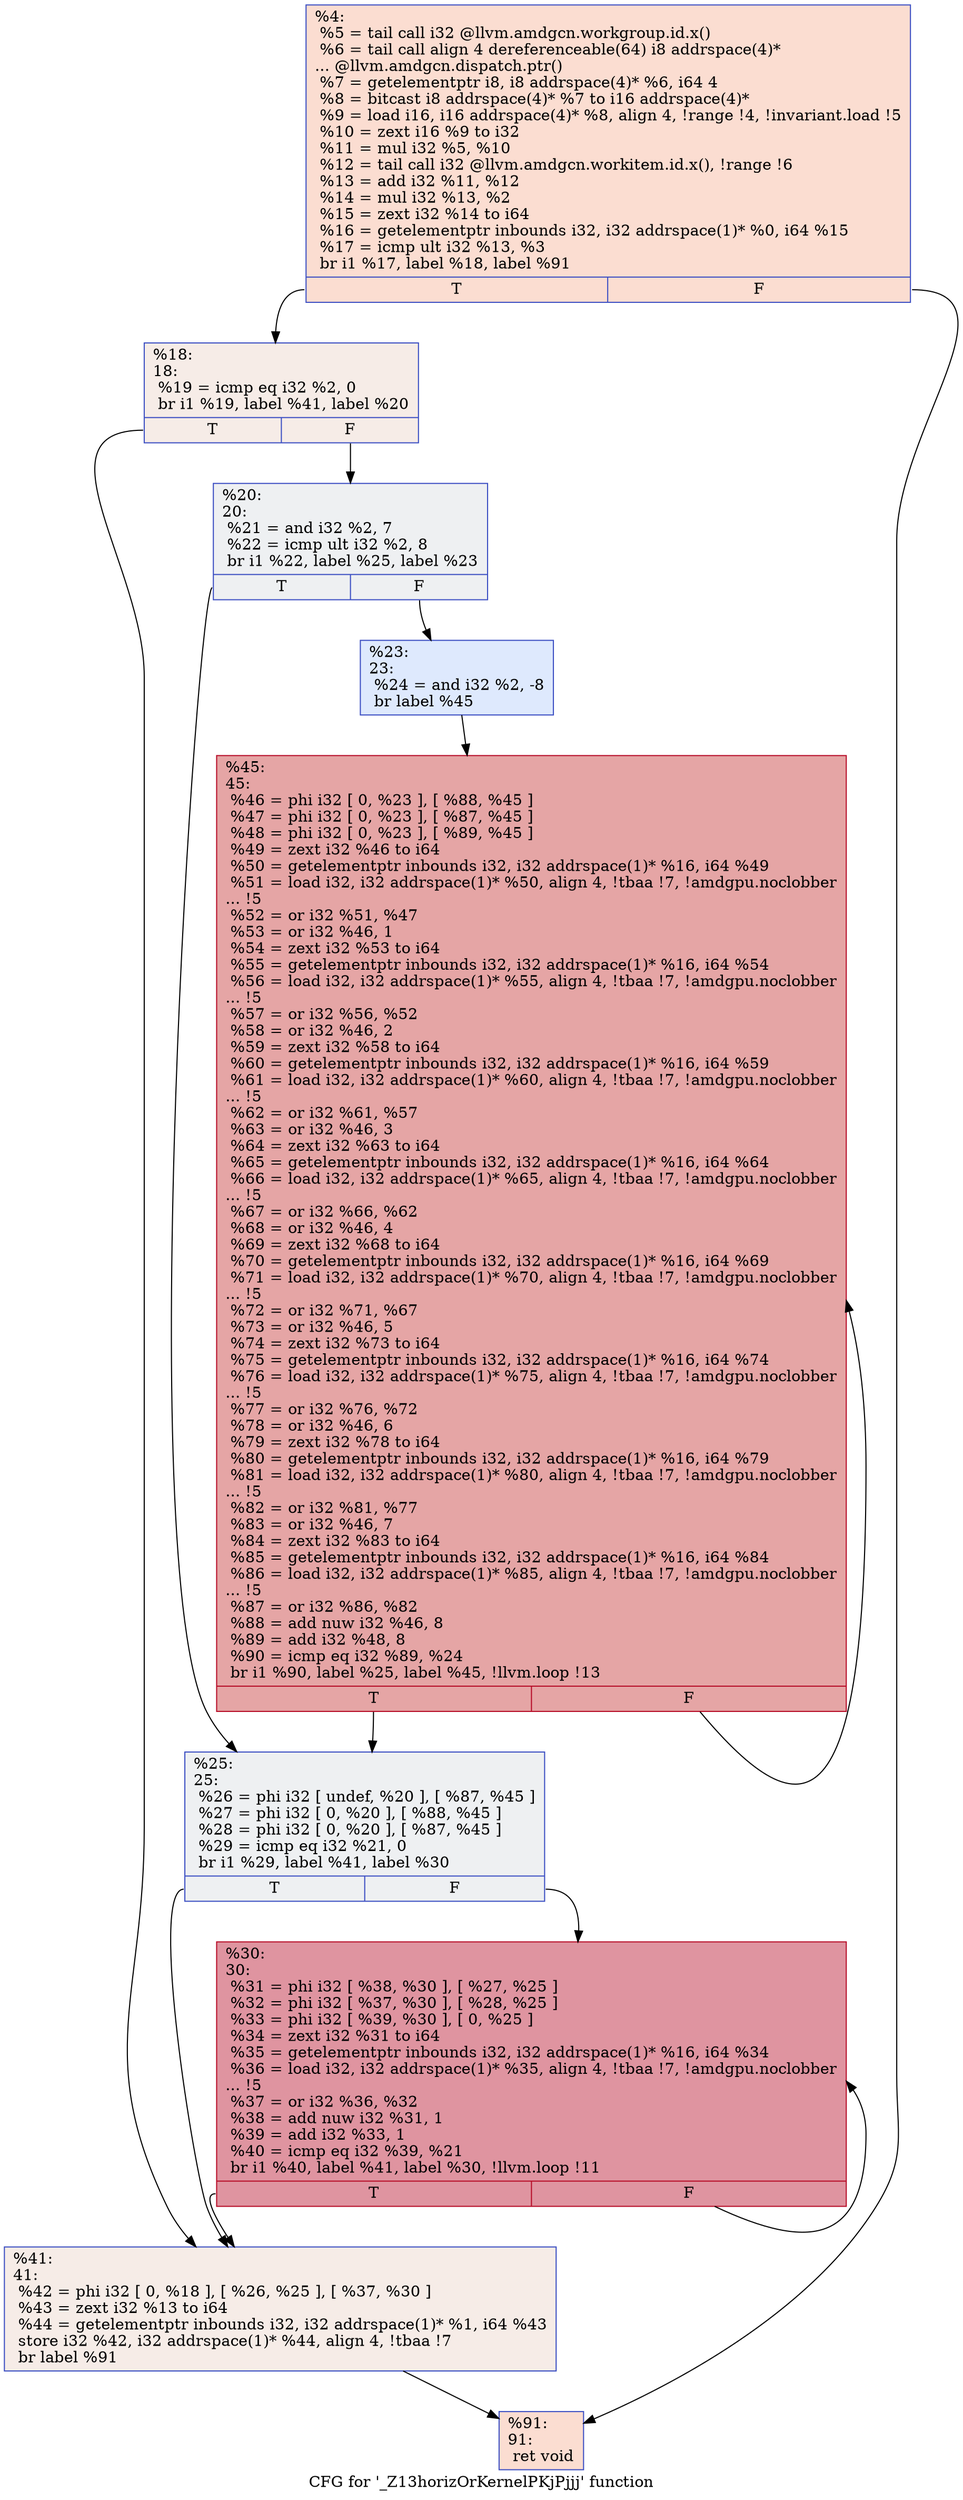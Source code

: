digraph "CFG for '_Z13horizOrKernelPKjPjjj' function" {
	label="CFG for '_Z13horizOrKernelPKjPjjj' function";

	Node0x5f90dc0 [shape=record,color="#3d50c3ff", style=filled, fillcolor="#f7b39670",label="{%4:\l  %5 = tail call i32 @llvm.amdgcn.workgroup.id.x()\l  %6 = tail call align 4 dereferenceable(64) i8 addrspace(4)*\l... @llvm.amdgcn.dispatch.ptr()\l  %7 = getelementptr i8, i8 addrspace(4)* %6, i64 4\l  %8 = bitcast i8 addrspace(4)* %7 to i16 addrspace(4)*\l  %9 = load i16, i16 addrspace(4)* %8, align 4, !range !4, !invariant.load !5\l  %10 = zext i16 %9 to i32\l  %11 = mul i32 %5, %10\l  %12 = tail call i32 @llvm.amdgcn.workitem.id.x(), !range !6\l  %13 = add i32 %11, %12\l  %14 = mul i32 %13, %2\l  %15 = zext i32 %14 to i64\l  %16 = getelementptr inbounds i32, i32 addrspace(1)* %0, i64 %15\l  %17 = icmp ult i32 %13, %3\l  br i1 %17, label %18, label %91\l|{<s0>T|<s1>F}}"];
	Node0x5f90dc0:s0 -> Node0x5f92ef0;
	Node0x5f90dc0:s1 -> Node0x5f92f80;
	Node0x5f92ef0 [shape=record,color="#3d50c3ff", style=filled, fillcolor="#ead5c970",label="{%18:\l18:                                               \l  %19 = icmp eq i32 %2, 0\l  br i1 %19, label %41, label %20\l|{<s0>T|<s1>F}}"];
	Node0x5f92ef0:s0 -> Node0x5f93150;
	Node0x5f92ef0:s1 -> Node0x5f931a0;
	Node0x5f931a0 [shape=record,color="#3d50c3ff", style=filled, fillcolor="#d9dce170",label="{%20:\l20:                                               \l  %21 = and i32 %2, 7\l  %22 = icmp ult i32 %2, 8\l  br i1 %22, label %25, label %23\l|{<s0>T|<s1>F}}"];
	Node0x5f931a0:s0 -> Node0x5f93460;
	Node0x5f931a0:s1 -> Node0x5f934b0;
	Node0x5f934b0 [shape=record,color="#3d50c3ff", style=filled, fillcolor="#b5cdfa70",label="{%23:\l23:                                               \l  %24 = and i32 %2, -8\l  br label %45\l}"];
	Node0x5f934b0 -> Node0x5f936b0;
	Node0x5f93460 [shape=record,color="#3d50c3ff", style=filled, fillcolor="#d9dce170",label="{%25:\l25:                                               \l  %26 = phi i32 [ undef, %20 ], [ %87, %45 ]\l  %27 = phi i32 [ 0, %20 ], [ %88, %45 ]\l  %28 = phi i32 [ 0, %20 ], [ %87, %45 ]\l  %29 = icmp eq i32 %21, 0\l  br i1 %29, label %41, label %30\l|{<s0>T|<s1>F}}"];
	Node0x5f93460:s0 -> Node0x5f93150;
	Node0x5f93460:s1 -> Node0x5f93ed0;
	Node0x5f93ed0 [shape=record,color="#b70d28ff", style=filled, fillcolor="#b70d2870",label="{%30:\l30:                                               \l  %31 = phi i32 [ %38, %30 ], [ %27, %25 ]\l  %32 = phi i32 [ %37, %30 ], [ %28, %25 ]\l  %33 = phi i32 [ %39, %30 ], [ 0, %25 ]\l  %34 = zext i32 %31 to i64\l  %35 = getelementptr inbounds i32, i32 addrspace(1)* %16, i64 %34\l  %36 = load i32, i32 addrspace(1)* %35, align 4, !tbaa !7, !amdgpu.noclobber\l... !5\l  %37 = or i32 %36, %32\l  %38 = add nuw i32 %31, 1\l  %39 = add i32 %33, 1\l  %40 = icmp eq i32 %39, %21\l  br i1 %40, label %41, label %30, !llvm.loop !11\l|{<s0>T|<s1>F}}"];
	Node0x5f93ed0:s0 -> Node0x5f93150;
	Node0x5f93ed0:s1 -> Node0x5f93ed0;
	Node0x5f93150 [shape=record,color="#3d50c3ff", style=filled, fillcolor="#ead5c970",label="{%41:\l41:                                               \l  %42 = phi i32 [ 0, %18 ], [ %26, %25 ], [ %37, %30 ]\l  %43 = zext i32 %13 to i64\l  %44 = getelementptr inbounds i32, i32 addrspace(1)* %1, i64 %43\l  store i32 %42, i32 addrspace(1)* %44, align 4, !tbaa !7\l  br label %91\l}"];
	Node0x5f93150 -> Node0x5f92f80;
	Node0x5f936b0 [shape=record,color="#b70d28ff", style=filled, fillcolor="#c5333470",label="{%45:\l45:                                               \l  %46 = phi i32 [ 0, %23 ], [ %88, %45 ]\l  %47 = phi i32 [ 0, %23 ], [ %87, %45 ]\l  %48 = phi i32 [ 0, %23 ], [ %89, %45 ]\l  %49 = zext i32 %46 to i64\l  %50 = getelementptr inbounds i32, i32 addrspace(1)* %16, i64 %49\l  %51 = load i32, i32 addrspace(1)* %50, align 4, !tbaa !7, !amdgpu.noclobber\l... !5\l  %52 = or i32 %51, %47\l  %53 = or i32 %46, 1\l  %54 = zext i32 %53 to i64\l  %55 = getelementptr inbounds i32, i32 addrspace(1)* %16, i64 %54\l  %56 = load i32, i32 addrspace(1)* %55, align 4, !tbaa !7, !amdgpu.noclobber\l... !5\l  %57 = or i32 %56, %52\l  %58 = or i32 %46, 2\l  %59 = zext i32 %58 to i64\l  %60 = getelementptr inbounds i32, i32 addrspace(1)* %16, i64 %59\l  %61 = load i32, i32 addrspace(1)* %60, align 4, !tbaa !7, !amdgpu.noclobber\l... !5\l  %62 = or i32 %61, %57\l  %63 = or i32 %46, 3\l  %64 = zext i32 %63 to i64\l  %65 = getelementptr inbounds i32, i32 addrspace(1)* %16, i64 %64\l  %66 = load i32, i32 addrspace(1)* %65, align 4, !tbaa !7, !amdgpu.noclobber\l... !5\l  %67 = or i32 %66, %62\l  %68 = or i32 %46, 4\l  %69 = zext i32 %68 to i64\l  %70 = getelementptr inbounds i32, i32 addrspace(1)* %16, i64 %69\l  %71 = load i32, i32 addrspace(1)* %70, align 4, !tbaa !7, !amdgpu.noclobber\l... !5\l  %72 = or i32 %71, %67\l  %73 = or i32 %46, 5\l  %74 = zext i32 %73 to i64\l  %75 = getelementptr inbounds i32, i32 addrspace(1)* %16, i64 %74\l  %76 = load i32, i32 addrspace(1)* %75, align 4, !tbaa !7, !amdgpu.noclobber\l... !5\l  %77 = or i32 %76, %72\l  %78 = or i32 %46, 6\l  %79 = zext i32 %78 to i64\l  %80 = getelementptr inbounds i32, i32 addrspace(1)* %16, i64 %79\l  %81 = load i32, i32 addrspace(1)* %80, align 4, !tbaa !7, !amdgpu.noclobber\l... !5\l  %82 = or i32 %81, %77\l  %83 = or i32 %46, 7\l  %84 = zext i32 %83 to i64\l  %85 = getelementptr inbounds i32, i32 addrspace(1)* %16, i64 %84\l  %86 = load i32, i32 addrspace(1)* %85, align 4, !tbaa !7, !amdgpu.noclobber\l... !5\l  %87 = or i32 %86, %82\l  %88 = add nuw i32 %46, 8\l  %89 = add i32 %48, 8\l  %90 = icmp eq i32 %89, %24\l  br i1 %90, label %25, label %45, !llvm.loop !13\l|{<s0>T|<s1>F}}"];
	Node0x5f936b0:s0 -> Node0x5f93460;
	Node0x5f936b0:s1 -> Node0x5f936b0;
	Node0x5f92f80 [shape=record,color="#3d50c3ff", style=filled, fillcolor="#f7b39670",label="{%91:\l91:                                               \l  ret void\l}"];
}
